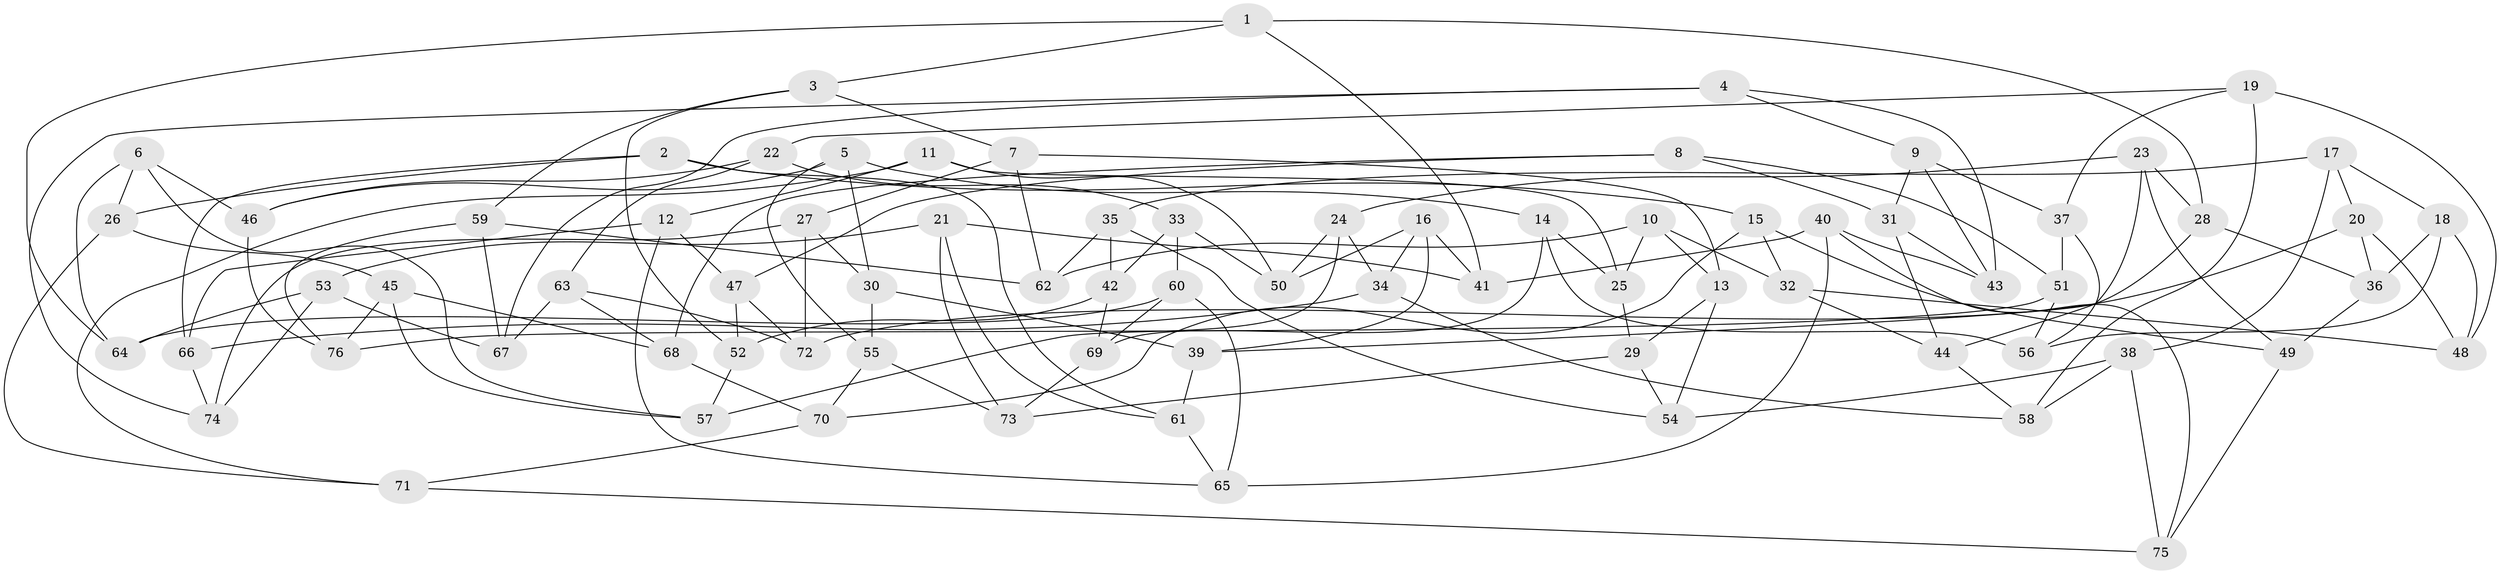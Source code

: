 // Generated by graph-tools (version 1.1) at 2025/26/03/09/25 03:26:55]
// undirected, 76 vertices, 152 edges
graph export_dot {
graph [start="1"]
  node [color=gray90,style=filled];
  1;
  2;
  3;
  4;
  5;
  6;
  7;
  8;
  9;
  10;
  11;
  12;
  13;
  14;
  15;
  16;
  17;
  18;
  19;
  20;
  21;
  22;
  23;
  24;
  25;
  26;
  27;
  28;
  29;
  30;
  31;
  32;
  33;
  34;
  35;
  36;
  37;
  38;
  39;
  40;
  41;
  42;
  43;
  44;
  45;
  46;
  47;
  48;
  49;
  50;
  51;
  52;
  53;
  54;
  55;
  56;
  57;
  58;
  59;
  60;
  61;
  62;
  63;
  64;
  65;
  66;
  67;
  68;
  69;
  70;
  71;
  72;
  73;
  74;
  75;
  76;
  1 -- 3;
  1 -- 28;
  1 -- 41;
  1 -- 64;
  2 -- 15;
  2 -- 61;
  2 -- 66;
  2 -- 26;
  3 -- 7;
  3 -- 59;
  3 -- 52;
  4 -- 43;
  4 -- 67;
  4 -- 74;
  4 -- 9;
  5 -- 14;
  5 -- 55;
  5 -- 30;
  5 -- 46;
  6 -- 64;
  6 -- 46;
  6 -- 26;
  6 -- 57;
  7 -- 13;
  7 -- 27;
  7 -- 62;
  8 -- 51;
  8 -- 31;
  8 -- 68;
  8 -- 47;
  9 -- 31;
  9 -- 37;
  9 -- 43;
  10 -- 25;
  10 -- 62;
  10 -- 32;
  10 -- 13;
  11 -- 25;
  11 -- 71;
  11 -- 50;
  11 -- 12;
  12 -- 47;
  12 -- 65;
  12 -- 66;
  13 -- 29;
  13 -- 54;
  14 -- 56;
  14 -- 69;
  14 -- 25;
  15 -- 49;
  15 -- 70;
  15 -- 32;
  16 -- 50;
  16 -- 34;
  16 -- 41;
  16 -- 39;
  17 -- 35;
  17 -- 18;
  17 -- 20;
  17 -- 38;
  18 -- 36;
  18 -- 56;
  18 -- 48;
  19 -- 37;
  19 -- 48;
  19 -- 58;
  19 -- 22;
  20 -- 72;
  20 -- 36;
  20 -- 48;
  21 -- 61;
  21 -- 41;
  21 -- 53;
  21 -- 73;
  22 -- 46;
  22 -- 33;
  22 -- 63;
  23 -- 44;
  23 -- 28;
  23 -- 24;
  23 -- 49;
  24 -- 34;
  24 -- 57;
  24 -- 50;
  25 -- 29;
  26 -- 71;
  26 -- 45;
  27 -- 30;
  27 -- 74;
  27 -- 72;
  28 -- 39;
  28 -- 36;
  29 -- 54;
  29 -- 73;
  30 -- 39;
  30 -- 55;
  31 -- 43;
  31 -- 44;
  32 -- 48;
  32 -- 44;
  33 -- 42;
  33 -- 50;
  33 -- 60;
  34 -- 66;
  34 -- 58;
  35 -- 42;
  35 -- 54;
  35 -- 62;
  36 -- 49;
  37 -- 51;
  37 -- 56;
  38 -- 58;
  38 -- 54;
  38 -- 75;
  39 -- 61;
  40 -- 65;
  40 -- 43;
  40 -- 41;
  40 -- 75;
  42 -- 52;
  42 -- 69;
  44 -- 58;
  45 -- 57;
  45 -- 68;
  45 -- 76;
  46 -- 76;
  47 -- 52;
  47 -- 72;
  49 -- 75;
  51 -- 56;
  51 -- 76;
  52 -- 57;
  53 -- 67;
  53 -- 64;
  53 -- 74;
  55 -- 73;
  55 -- 70;
  59 -- 67;
  59 -- 76;
  59 -- 62;
  60 -- 65;
  60 -- 69;
  60 -- 64;
  61 -- 65;
  63 -- 67;
  63 -- 68;
  63 -- 72;
  66 -- 74;
  68 -- 70;
  69 -- 73;
  70 -- 71;
  71 -- 75;
}

